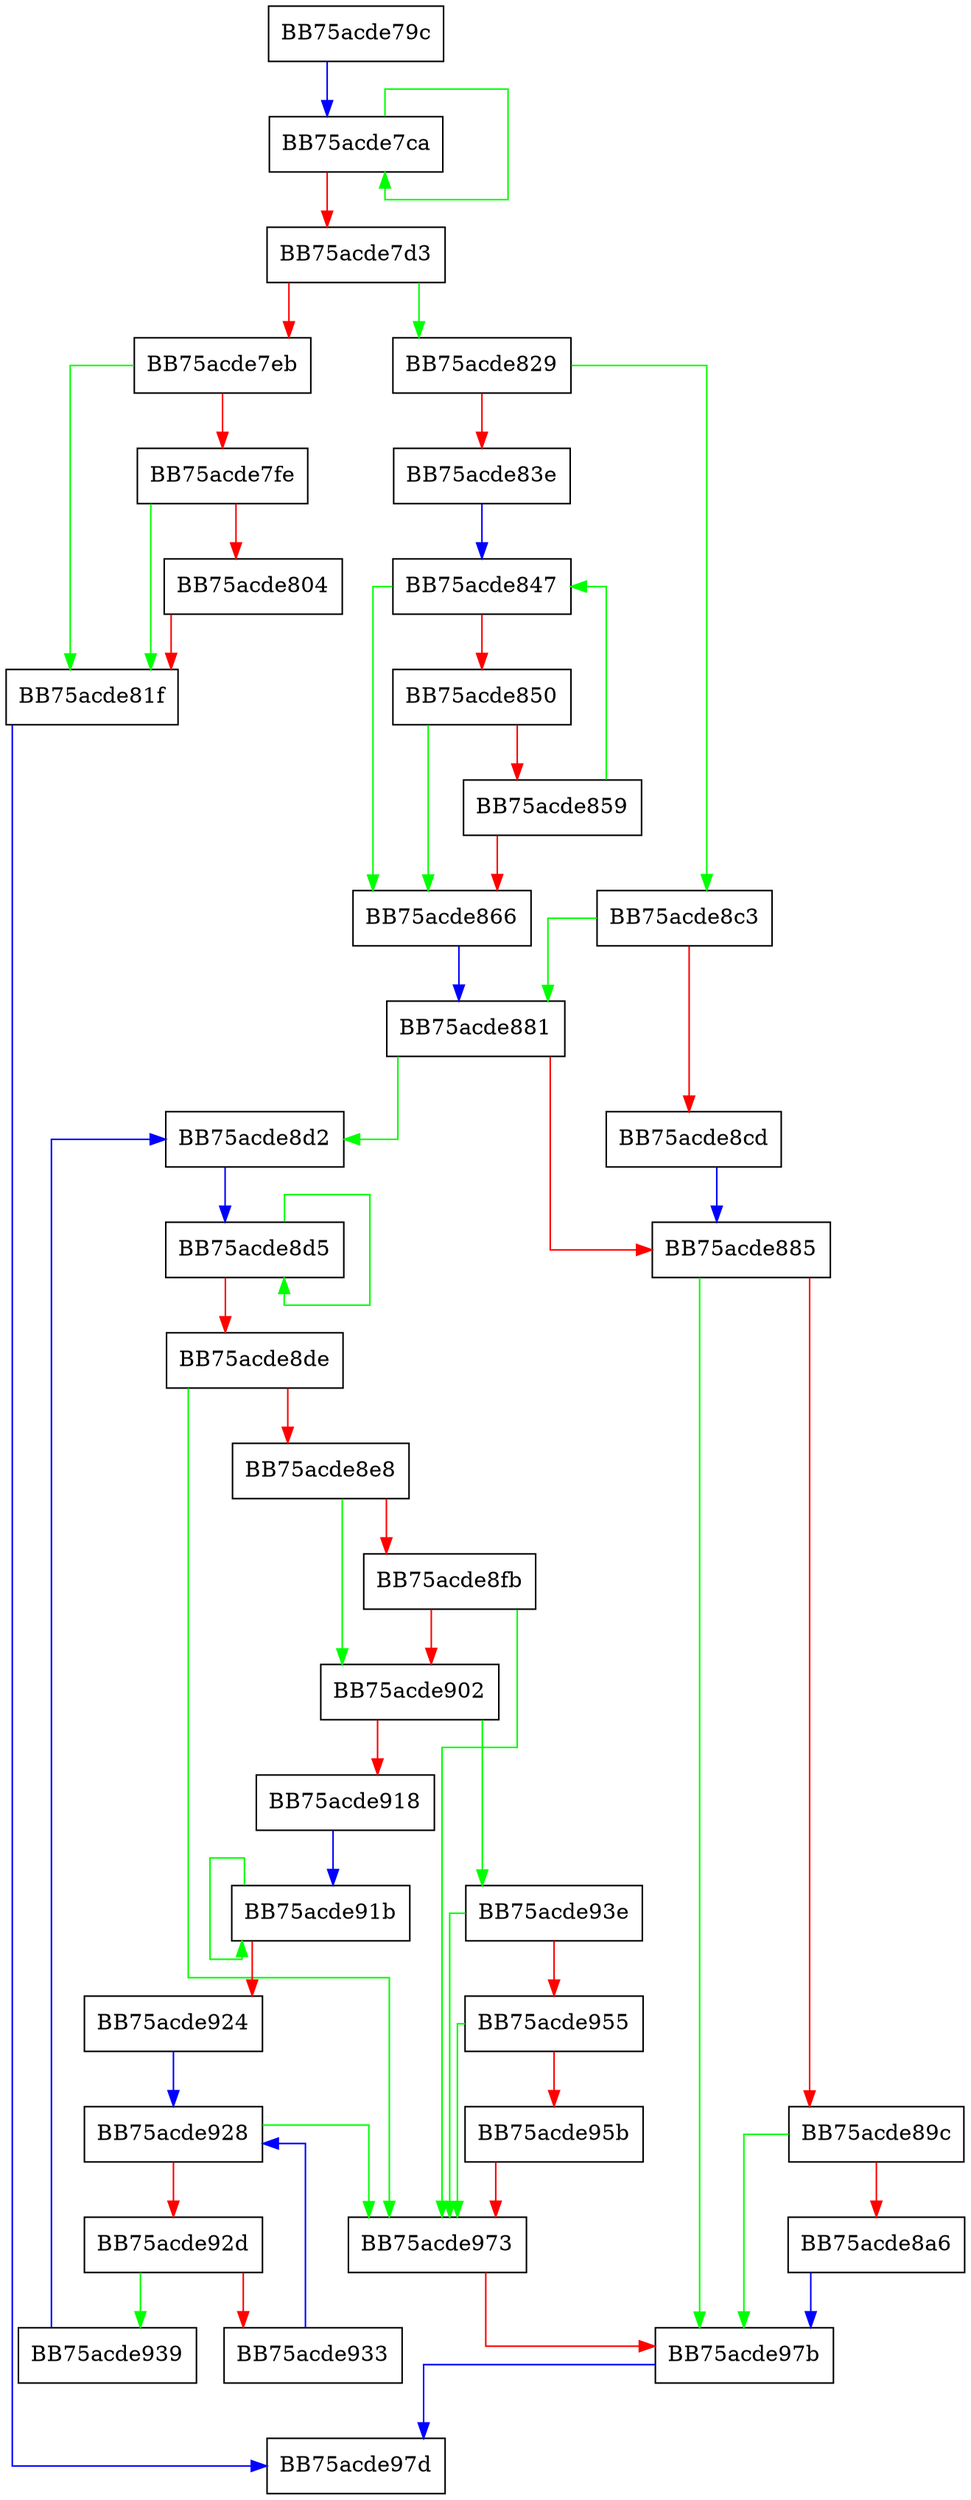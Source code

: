 digraph CheckPathForReparsePoints {
  node [shape="box"];
  graph [splines=ortho];
  BB75acde79c -> BB75acde7ca [color="blue"];
  BB75acde7ca -> BB75acde7ca [color="green"];
  BB75acde7ca -> BB75acde7d3 [color="red"];
  BB75acde7d3 -> BB75acde829 [color="green"];
  BB75acde7d3 -> BB75acde7eb [color="red"];
  BB75acde7eb -> BB75acde81f [color="green"];
  BB75acde7eb -> BB75acde7fe [color="red"];
  BB75acde7fe -> BB75acde81f [color="green"];
  BB75acde7fe -> BB75acde804 [color="red"];
  BB75acde804 -> BB75acde81f [color="red"];
  BB75acde81f -> BB75acde97d [color="blue"];
  BB75acde829 -> BB75acde8c3 [color="green"];
  BB75acde829 -> BB75acde83e [color="red"];
  BB75acde83e -> BB75acde847 [color="blue"];
  BB75acde847 -> BB75acde866 [color="green"];
  BB75acde847 -> BB75acde850 [color="red"];
  BB75acde850 -> BB75acde866 [color="green"];
  BB75acde850 -> BB75acde859 [color="red"];
  BB75acde859 -> BB75acde847 [color="green"];
  BB75acde859 -> BB75acde866 [color="red"];
  BB75acde866 -> BB75acde881 [color="blue"];
  BB75acde881 -> BB75acde8d2 [color="green"];
  BB75acde881 -> BB75acde885 [color="red"];
  BB75acde885 -> BB75acde97b [color="green"];
  BB75acde885 -> BB75acde89c [color="red"];
  BB75acde89c -> BB75acde97b [color="green"];
  BB75acde89c -> BB75acde8a6 [color="red"];
  BB75acde8a6 -> BB75acde97b [color="blue"];
  BB75acde8c3 -> BB75acde881 [color="green"];
  BB75acde8c3 -> BB75acde8cd [color="red"];
  BB75acde8cd -> BB75acde885 [color="blue"];
  BB75acde8d2 -> BB75acde8d5 [color="blue"];
  BB75acde8d5 -> BB75acde8d5 [color="green"];
  BB75acde8d5 -> BB75acde8de [color="red"];
  BB75acde8de -> BB75acde973 [color="green"];
  BB75acde8de -> BB75acde8e8 [color="red"];
  BB75acde8e8 -> BB75acde902 [color="green"];
  BB75acde8e8 -> BB75acde8fb [color="red"];
  BB75acde8fb -> BB75acde973 [color="green"];
  BB75acde8fb -> BB75acde902 [color="red"];
  BB75acde902 -> BB75acde93e [color="green"];
  BB75acde902 -> BB75acde918 [color="red"];
  BB75acde918 -> BB75acde91b [color="blue"];
  BB75acde91b -> BB75acde91b [color="green"];
  BB75acde91b -> BB75acde924 [color="red"];
  BB75acde924 -> BB75acde928 [color="blue"];
  BB75acde928 -> BB75acde973 [color="green"];
  BB75acde928 -> BB75acde92d [color="red"];
  BB75acde92d -> BB75acde939 [color="green"];
  BB75acde92d -> BB75acde933 [color="red"];
  BB75acde933 -> BB75acde928 [color="blue"];
  BB75acde939 -> BB75acde8d2 [color="blue"];
  BB75acde93e -> BB75acde973 [color="green"];
  BB75acde93e -> BB75acde955 [color="red"];
  BB75acde955 -> BB75acde973 [color="green"];
  BB75acde955 -> BB75acde95b [color="red"];
  BB75acde95b -> BB75acde973 [color="red"];
  BB75acde973 -> BB75acde97b [color="red"];
  BB75acde97b -> BB75acde97d [color="blue"];
}